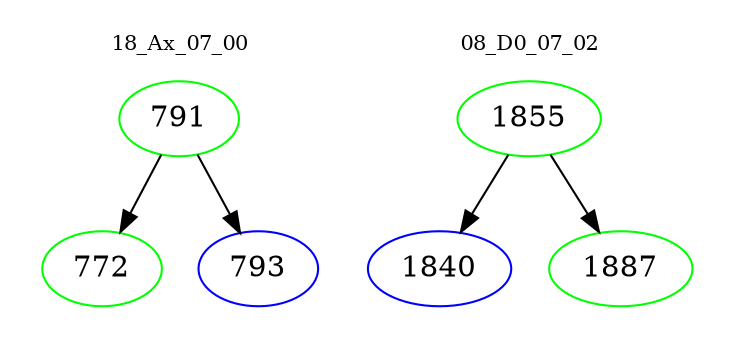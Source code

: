 digraph{
subgraph cluster_0 {
color = white
label = "18_Ax_07_00";
fontsize=10;
T0_791 [label="791", color="green"]
T0_791 -> T0_772 [color="black"]
T0_772 [label="772", color="green"]
T0_791 -> T0_793 [color="black"]
T0_793 [label="793", color="blue"]
}
subgraph cluster_1 {
color = white
label = "08_D0_07_02";
fontsize=10;
T1_1855 [label="1855", color="green"]
T1_1855 -> T1_1840 [color="black"]
T1_1840 [label="1840", color="blue"]
T1_1855 -> T1_1887 [color="black"]
T1_1887 [label="1887", color="green"]
}
}
